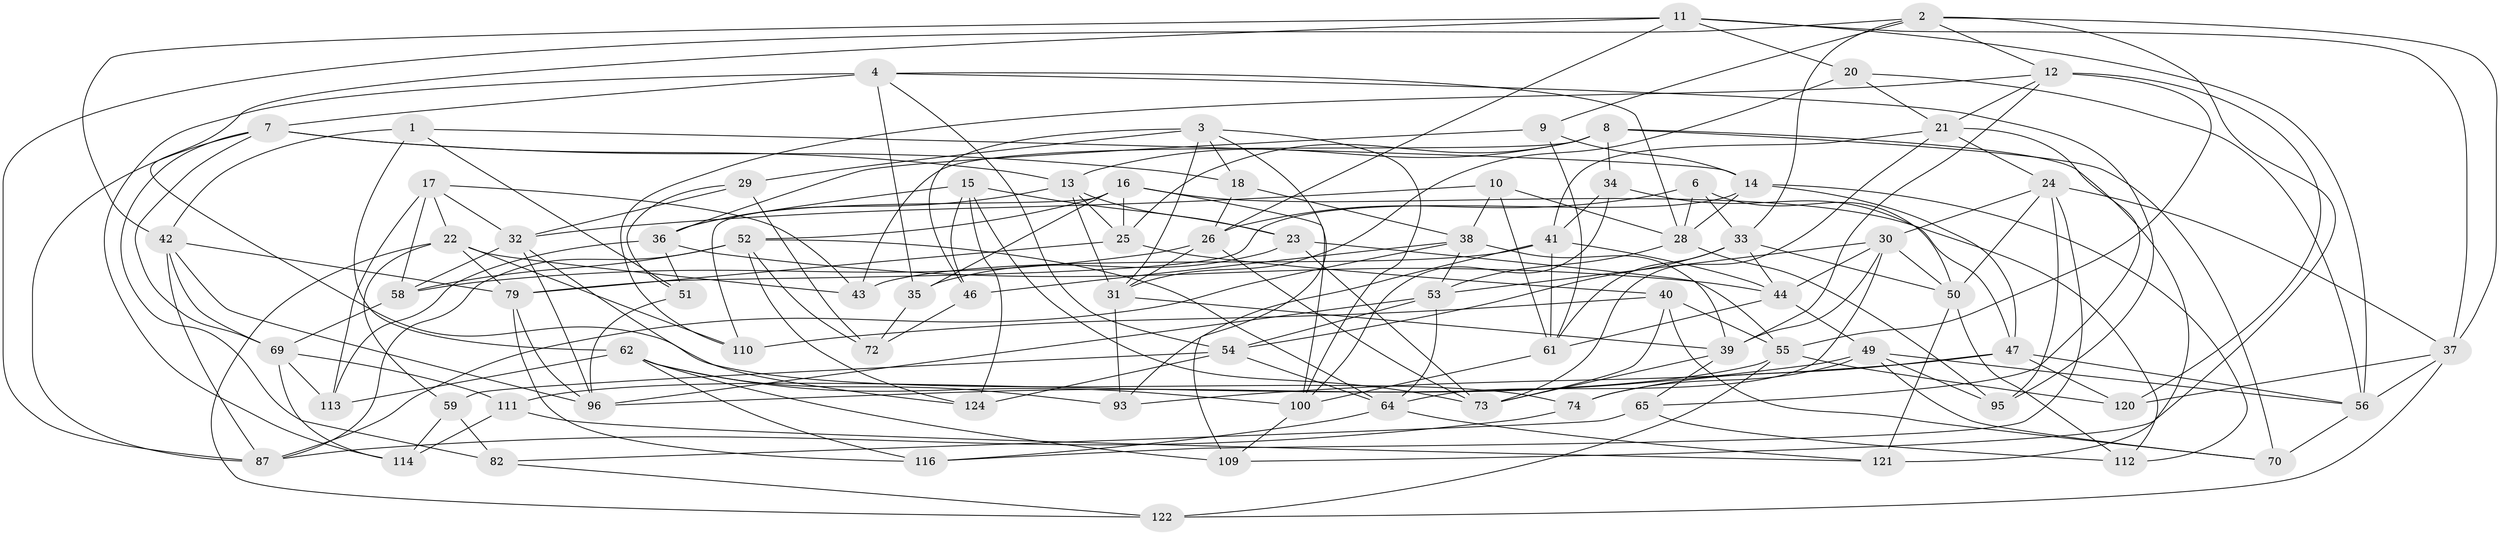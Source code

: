 // original degree distribution, {4: 1.0}
// Generated by graph-tools (version 1.1) at 2025/42/03/06/25 10:42:22]
// undirected, 80 vertices, 206 edges
graph export_dot {
graph [start="1"]
  node [color=gray90,style=filled];
  1;
  2 [super="+5"];
  3 [super="+104"];
  4 [super="+77"];
  6;
  7 [super="+105"];
  8 [super="+117"];
  9;
  10;
  11 [super="+81"];
  12 [super="+19"];
  13 [super="+89"];
  14 [super="+125"];
  15 [super="+128"];
  16 [super="+98"];
  17 [super="+91"];
  18;
  20;
  21 [super="+75"];
  22 [super="+27"];
  23 [super="+83"];
  24 [super="+106"];
  25 [super="+76"];
  26 [super="+63"];
  28 [super="+97"];
  29;
  30 [super="+88"];
  31 [super="+66"];
  32 [super="+57"];
  33 [super="+68"];
  34;
  35;
  36 [super="+67"];
  37 [super="+119"];
  38 [super="+45"];
  39 [super="+126"];
  40 [super="+48"];
  41 [super="+80"];
  42 [super="+60"];
  43;
  44 [super="+118"];
  46;
  47 [super="+85"];
  49 [super="+90"];
  50 [super="+108"];
  51;
  52 [super="+101"];
  53 [super="+78"];
  54 [super="+84"];
  55 [super="+92"];
  56 [super="+127"];
  58 [super="+71"];
  59;
  61 [super="+103"];
  62 [super="+129"];
  64 [super="+99"];
  65;
  69 [super="+86"];
  70;
  72;
  73 [super="+115"];
  74;
  79 [super="+102"];
  82;
  87 [super="+94"];
  93;
  95;
  96 [super="+123"];
  100 [super="+107"];
  109;
  110;
  111;
  112;
  113;
  114;
  116;
  120;
  121;
  122;
  124;
  1 -- 14;
  1 -- 51;
  1 -- 42;
  1 -- 62;
  2 -- 12;
  2 -- 37;
  2 -- 9;
  2 -- 33;
  2 -- 109;
  2 -- 87;
  3 -- 109;
  3 -- 46;
  3 -- 18;
  3 -- 29;
  3 -- 31;
  3 -- 100;
  4 -- 54;
  4 -- 35;
  4 -- 114;
  4 -- 95;
  4 -- 7;
  4 -- 28;
  6 -- 33;
  6 -- 50;
  6 -- 26;
  6 -- 28;
  7 -- 69;
  7 -- 18;
  7 -- 82;
  7 -- 13;
  7 -- 87;
  8 -- 25;
  8 -- 121;
  8 -- 43;
  8 -- 34;
  8 -- 70;
  8 -- 13;
  9 -- 14;
  9 -- 61;
  9 -- 36;
  10 -- 32;
  10 -- 61;
  10 -- 28;
  10 -- 38;
  11 -- 42;
  11 -- 74;
  11 -- 37;
  11 -- 56;
  11 -- 26;
  11 -- 20;
  12 -- 39;
  12 -- 110;
  12 -- 120;
  12 -- 55;
  12 -- 21;
  13 -- 31;
  13 -- 36;
  13 -- 25;
  13 -- 23;
  14 -- 28;
  14 -- 112;
  14 -- 47;
  14 -- 79;
  15 -- 46;
  15 -- 23 [weight=2];
  15 -- 124;
  15 -- 36;
  15 -- 73;
  16 -- 110;
  16 -- 35;
  16 -- 112;
  16 -- 52;
  16 -- 25;
  16 -- 100;
  17 -- 58 [weight=2];
  17 -- 43;
  17 -- 32;
  17 -- 22;
  17 -- 113;
  18 -- 38;
  18 -- 26;
  20 -- 31;
  20 -- 56;
  20 -- 21;
  21 -- 24;
  21 -- 73;
  21 -- 41;
  21 -- 65;
  22 -- 122;
  22 -- 110;
  22 -- 59;
  22 -- 43;
  22 -- 79;
  23 -- 35;
  23 -- 73;
  23 -- 55;
  24 -- 30;
  24 -- 116;
  24 -- 37;
  24 -- 95;
  24 -- 50;
  25 -- 79;
  25 -- 40 [weight=2];
  26 -- 31;
  26 -- 73;
  26 -- 58;
  28 -- 95;
  28 -- 53;
  29 -- 51;
  29 -- 72;
  29 -- 32;
  30 -- 39;
  30 -- 53;
  30 -- 64;
  30 -- 50;
  30 -- 44;
  31 -- 93;
  31 -- 39;
  32 -- 124;
  32 -- 96;
  32 -- 58;
  33 -- 50;
  33 -- 44;
  33 -- 61;
  33 -- 54;
  34 -- 47;
  34 -- 100;
  34 -- 41;
  35 -- 72;
  36 -- 44;
  36 -- 51;
  36 -- 113;
  37 -- 120;
  37 -- 122;
  37 -- 56;
  38 -- 39;
  38 -- 46;
  38 -- 87;
  38 -- 53;
  39 -- 73;
  39 -- 65;
  40 -- 110;
  40 -- 73;
  40 -- 70;
  40 -- 55;
  41 -- 93;
  41 -- 43;
  41 -- 61;
  41 -- 44;
  42 -- 79;
  42 -- 69;
  42 -- 87;
  42 -- 96;
  44 -- 61;
  44 -- 49;
  46 -- 72;
  47 -- 74;
  47 -- 56;
  47 -- 120;
  47 -- 93;
  49 -- 56;
  49 -- 96;
  49 -- 74;
  49 -- 70;
  49 -- 95;
  50 -- 121;
  50 -- 112;
  51 -- 96;
  52 -- 124;
  52 -- 72;
  52 -- 58;
  52 -- 87;
  52 -- 64;
  53 -- 54;
  53 -- 96;
  53 -- 64;
  54 -- 59;
  54 -- 64;
  54 -- 124;
  55 -- 111;
  55 -- 122;
  55 -- 120;
  56 -- 70;
  58 -- 69;
  59 -- 82;
  59 -- 114;
  61 -- 100;
  62 -- 93;
  62 -- 113;
  62 -- 100;
  62 -- 116;
  62 -- 109;
  64 -- 116;
  64 -- 121;
  65 -- 112;
  65 -- 82;
  69 -- 111;
  69 -- 113;
  69 -- 114;
  74 -- 87;
  79 -- 116;
  79 -- 96;
  82 -- 122;
  100 -- 109;
  111 -- 121;
  111 -- 114;
}

